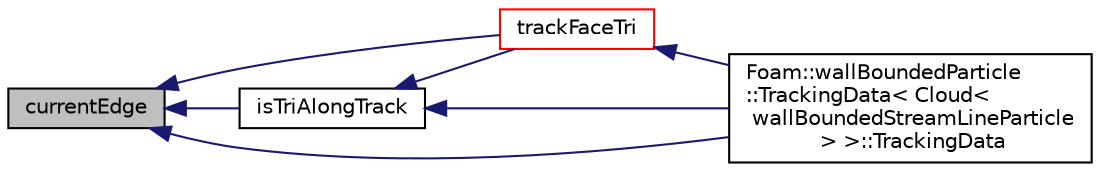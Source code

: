 digraph "currentEdge"
{
  bgcolor="transparent";
  edge [fontname="Helvetica",fontsize="10",labelfontname="Helvetica",labelfontsize="10"];
  node [fontname="Helvetica",fontsize="10",shape=record];
  rankdir="LR";
  Node261 [label="currentEdge",height=0.2,width=0.4,color="black", fillcolor="grey75", style="filled", fontcolor="black"];
  Node261 -> Node262 [dir="back",color="midnightblue",fontsize="10",style="solid",fontname="Helvetica"];
  Node262 [label="isTriAlongTrack",height=0.2,width=0.4,color="black",URL="$a24305.html#accd370482a46f286498c280564b46a66",tooltip="Is current triangle in the track direction. "];
  Node262 -> Node263 [dir="back",color="midnightblue",fontsize="10",style="solid",fontname="Helvetica"];
  Node263 [label="trackFaceTri",height=0.2,width=0.4,color="red",URL="$a24305.html#ace2556eafc9c11fe6680a512cd5b4120",tooltip="Track through single triangle. "];
  Node263 -> Node265 [dir="back",color="midnightblue",fontsize="10",style="solid",fontname="Helvetica"];
  Node265 [label="Foam::wallBoundedParticle\l::TrackingData\< Cloud\<\l wallBoundedStreamLineParticle\l \> \>::TrackingData",height=0.2,width=0.4,color="black",URL="$a24309.html#a6314a22146c220ef091a623801dc2b2d"];
  Node262 -> Node265 [dir="back",color="midnightblue",fontsize="10",style="solid",fontname="Helvetica"];
  Node261 -> Node263 [dir="back",color="midnightblue",fontsize="10",style="solid",fontname="Helvetica"];
  Node261 -> Node265 [dir="back",color="midnightblue",fontsize="10",style="solid",fontname="Helvetica"];
}
